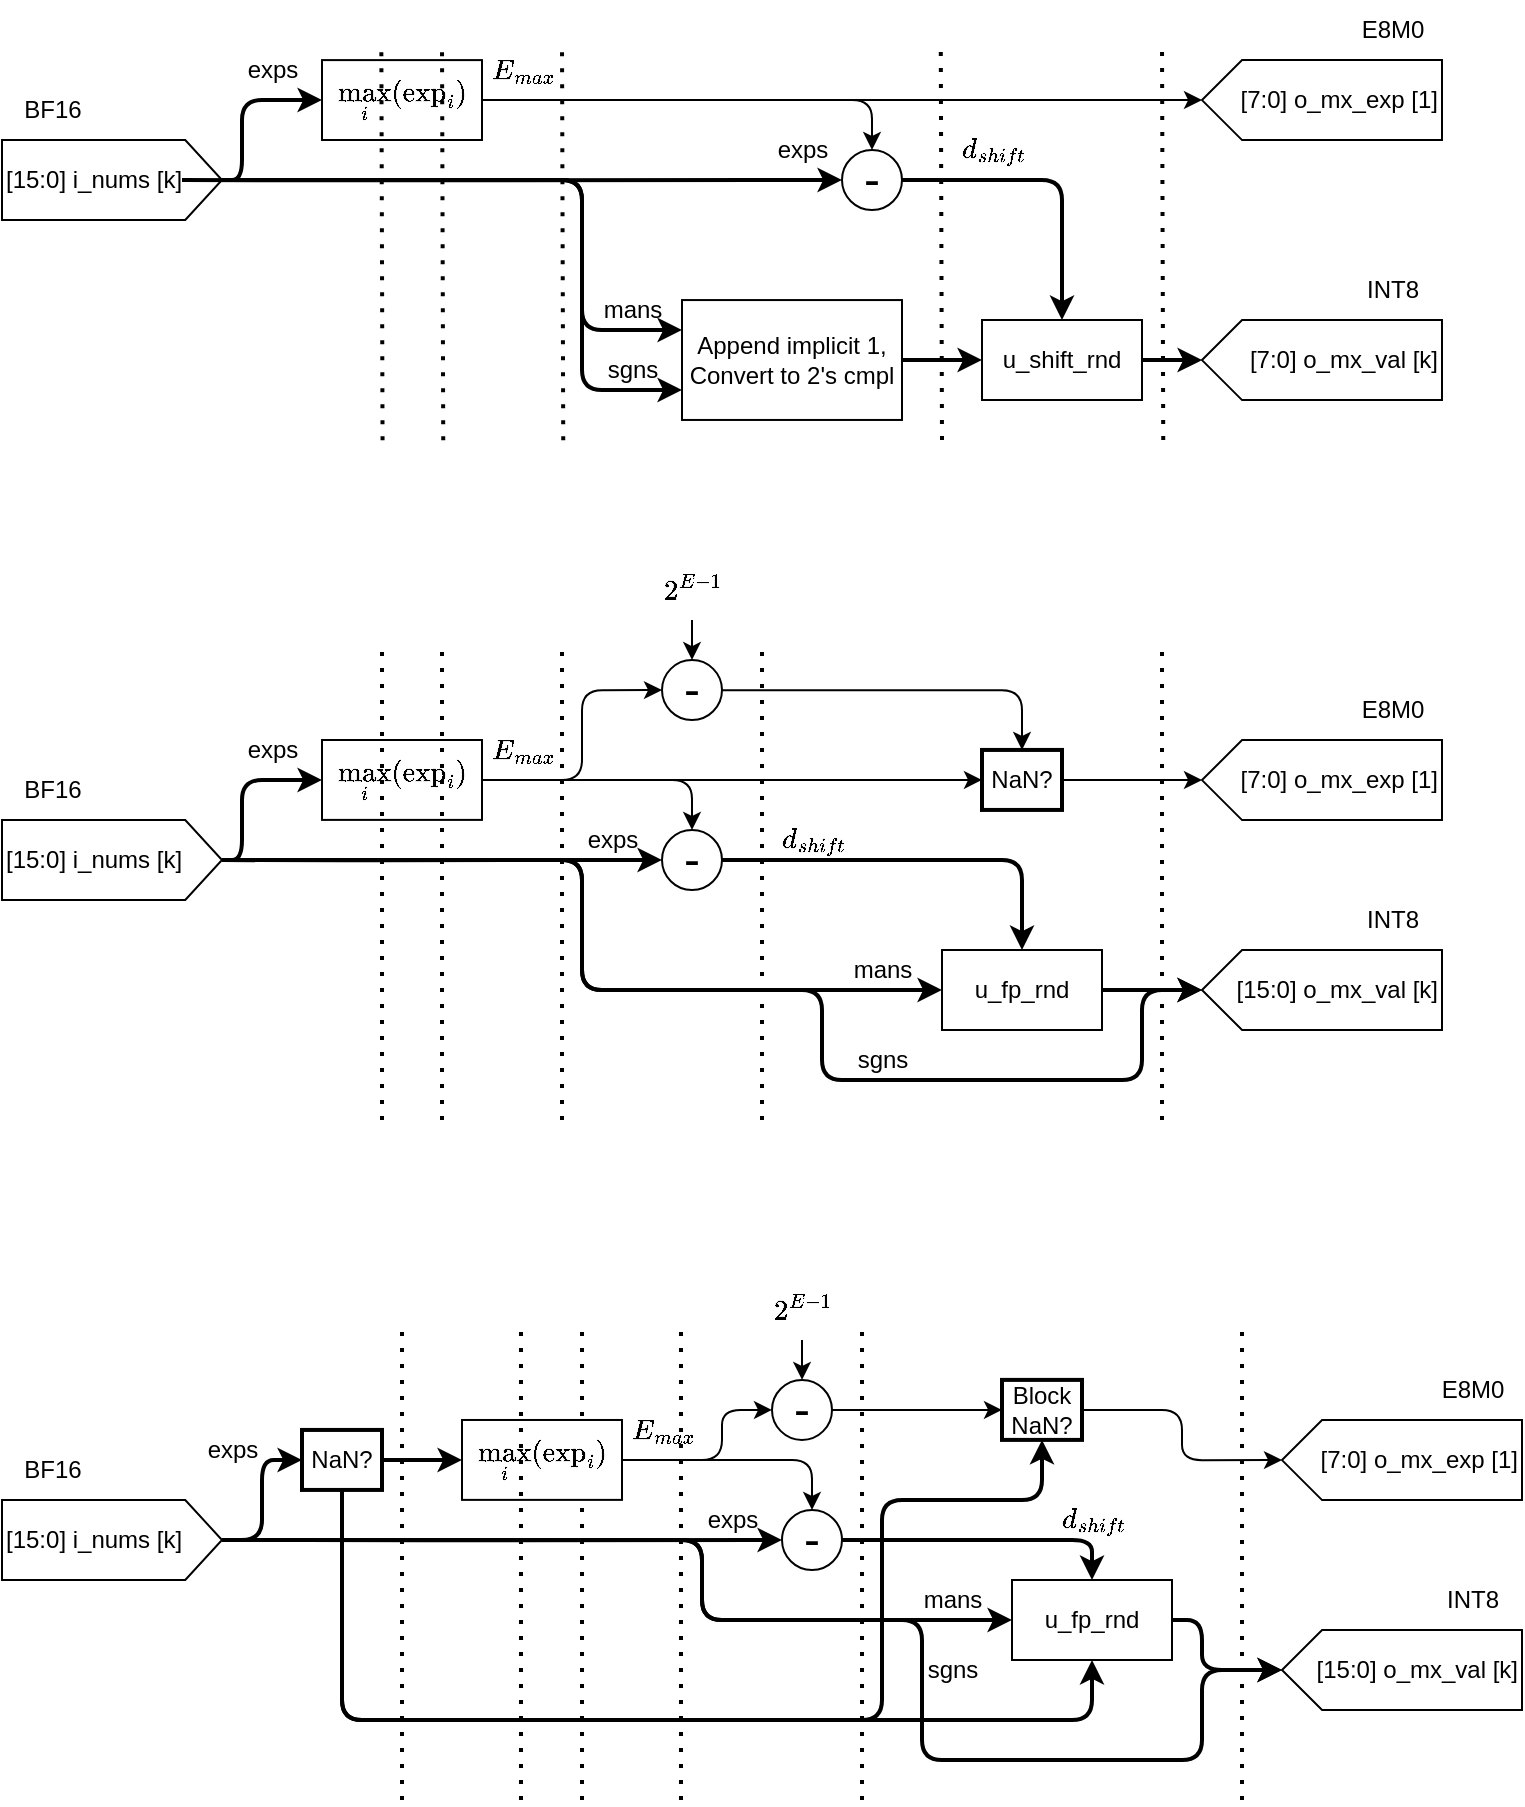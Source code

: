 <mxfile>
    <diagram id="izr5ojlLVmo8zyCvxxbJ" name="Page-1">
        <mxGraphModel dx="988" dy="526" grid="1" gridSize="10" guides="1" tooltips="1" connect="1" arrows="1" fold="1" page="1" pageScale="1" pageWidth="850" pageHeight="1100" math="1" shadow="0">
            <root>
                <mxCell id="0"/>
                <mxCell id="1" parent="0"/>
                <mxCell id="368" value="sgns" style="text;html=1;align=center;verticalAlign=middle;resizable=0;points=[];autosize=1;strokeColor=none;fillColor=none;fontSize=12;" parent="1" vertex="1">
                    <mxGeometry x="455" y="555" width="50" height="30" as="geometry"/>
                </mxCell>
                <mxCell id="369" value="$$E_{max}$$" style="text;html=1;align=center;verticalAlign=middle;resizable=0;points=[];autosize=1;strokeColor=none;fillColor=none;fontSize=12;" parent="1" vertex="1">
                    <mxGeometry x="250" y="400.05" width="100" height="30" as="geometry"/>
                </mxCell>
                <mxCell id="330" value="mans" style="text;html=1;align=center;verticalAlign=middle;resizable=0;points=[];autosize=1;strokeColor=none;fillColor=none;fontSize=12;" parent="1" vertex="1">
                    <mxGeometry x="330" y="180" width="50" height="30" as="geometry"/>
                </mxCell>
                <mxCell id="308" value="BF16" style="text;html=1;align=center;verticalAlign=middle;resizable=0;points=[];autosize=1;strokeColor=none;fillColor=none;" parent="1" vertex="1">
                    <mxGeometry x="40" y="80.07" width="50" height="30" as="geometry"/>
                </mxCell>
                <mxCell id="309" style="edgeStyle=orthogonalEdgeStyle;html=1;entryX=0;entryY=0.5;entryDx=0;entryDy=0;fontSize=12;strokeWidth=2;" parent="1" source="310" target="315" edge="1">
                    <mxGeometry relative="1" as="geometry">
                        <Array as="points">
                            <mxPoint x="160" y="130"/>
                            <mxPoint x="160" y="90"/>
                        </Array>
                    </mxGeometry>
                </mxCell>
                <mxCell id="335" style="edgeStyle=orthogonalEdgeStyle;html=1;entryX=0;entryY=0.25;entryDx=0;entryDy=0;strokeWidth=2;" parent="1" source="310" target="321" edge="1">
                    <mxGeometry relative="1" as="geometry">
                        <Array as="points">
                            <mxPoint x="330" y="130"/>
                            <mxPoint x="330" y="205"/>
                        </Array>
                    </mxGeometry>
                </mxCell>
                <mxCell id="336" style="edgeStyle=orthogonalEdgeStyle;html=1;entryX=0;entryY=0.75;entryDx=0;entryDy=0;strokeWidth=2;" parent="1" source="310" target="321" edge="1">
                    <mxGeometry relative="1" as="geometry">
                        <Array as="points">
                            <mxPoint x="330" y="130"/>
                            <mxPoint x="330" y="235"/>
                        </Array>
                    </mxGeometry>
                </mxCell>
                <mxCell id="310" value="[15:0] i_nums [k]" style="shape=offPageConnector;whiteSpace=wrap;html=1;rotation=0;direction=north;labelPosition=center;verticalLabelPosition=middle;align=left;verticalAlign=middle;size=0.167;" parent="1" vertex="1">
                    <mxGeometry x="40" y="110.02" width="110" height="40" as="geometry"/>
                </mxCell>
                <mxCell id="311" style="edgeStyle=orthogonalEdgeStyle;html=1;entryX=0;entryY=0.5;entryDx=0;entryDy=0;fontSize=12;strokeWidth=2;" parent="1" target="327" edge="1">
                    <mxGeometry relative="1" as="geometry">
                        <mxPoint x="445" y="145.05" as="targetPoint"/>
                        <mxPoint x="130" y="130.05" as="sourcePoint"/>
                        <Array as="points">
                            <mxPoint x="200" y="130.05"/>
                            <mxPoint x="200" y="130.05"/>
                        </Array>
                    </mxGeometry>
                </mxCell>
                <mxCell id="314" value="exps" style="text;html=1;align=center;verticalAlign=middle;resizable=0;points=[];autosize=1;strokeColor=none;fillColor=none;fontSize=12;" parent="1" vertex="1">
                    <mxGeometry x="150" y="60.1" width="50" height="30" as="geometry"/>
                </mxCell>
                <mxCell id="315" value="$$\max_{i} (\text{exp}_i)$$" style="rounded=0;whiteSpace=wrap;html=1;" parent="1" vertex="1">
                    <mxGeometry x="200" y="70.05" width="80" height="39.95" as="geometry"/>
                </mxCell>
                <mxCell id="316" value="&lt;span style=&quot;text-align: left;&quot;&gt;[7:0] o_mx_val [k]&lt;/span&gt;" style="shape=offPageConnector;whiteSpace=wrap;html=1;rotation=0;direction=south;labelPosition=center;verticalLabelPosition=middle;align=right;verticalAlign=middle;size=0.167;" parent="1" vertex="1">
                    <mxGeometry x="640" y="200.05" width="120" height="40" as="geometry"/>
                </mxCell>
                <mxCell id="317" value="&lt;span style=&quot;text-align: left;&quot;&gt;[7:0] o_mx_exp [1]&lt;/span&gt;" style="shape=offPageConnector;whiteSpace=wrap;html=1;rotation=0;direction=south;labelPosition=center;verticalLabelPosition=middle;align=right;verticalAlign=middle;size=0.167;" parent="1" vertex="1">
                    <mxGeometry x="640" y="70.05" width="120" height="40" as="geometry"/>
                </mxCell>
                <mxCell id="318" style="edgeStyle=orthogonalEdgeStyle;html=1;entryX=0.5;entryY=1;entryDx=0;entryDy=0;strokeWidth=2;" parent="1" source="319" target="316" edge="1">
                    <mxGeometry relative="1" as="geometry"/>
                </mxCell>
                <mxCell id="319" value="u_shift_rnd" style="rounded=0;whiteSpace=wrap;html=1;" parent="1" vertex="1">
                    <mxGeometry x="530" y="200.0" width="80" height="40" as="geometry"/>
                </mxCell>
                <mxCell id="320" style="edgeStyle=orthogonalEdgeStyle;html=1;entryX=0;entryY=0.5;entryDx=0;entryDy=0;strokeWidth=2;" parent="1" source="321" target="319" edge="1">
                    <mxGeometry relative="1" as="geometry"/>
                </mxCell>
                <mxCell id="321" value="Append implicit 1,&lt;br&gt;Convert to 2's cmpl" style="rounded=0;whiteSpace=wrap;html=1;" parent="1" vertex="1">
                    <mxGeometry x="380" y="190.03" width="110" height="59.95" as="geometry"/>
                </mxCell>
                <mxCell id="322" value="E8M0" style="text;html=1;align=center;verticalAlign=middle;resizable=0;points=[];autosize=1;strokeColor=none;fillColor=none;fontSize=12;" parent="1" vertex="1">
                    <mxGeometry x="710" y="40.05" width="50" height="30" as="geometry"/>
                </mxCell>
                <mxCell id="323" value="INT8" style="text;html=1;align=center;verticalAlign=middle;resizable=0;points=[];autosize=1;strokeColor=none;fillColor=none;fontSize=12;" parent="1" vertex="1">
                    <mxGeometry x="710" y="170.05" width="50" height="30" as="geometry"/>
                </mxCell>
                <mxCell id="324" style="edgeStyle=orthogonalEdgeStyle;html=1;entryX=0.5;entryY=0;entryDx=0;entryDy=0;fontSize=12;exitX=1;exitY=0.5;exitDx=0;exitDy=0;" parent="1" source="315" target="327" edge="1">
                    <mxGeometry relative="1" as="geometry">
                        <mxPoint x="525" y="125.05" as="targetPoint"/>
                        <mxPoint x="320" y="90.05" as="sourcePoint"/>
                    </mxGeometry>
                </mxCell>
                <mxCell id="325" style="edgeStyle=orthogonalEdgeStyle;html=1;entryX=0.5;entryY=1;entryDx=0;entryDy=0;fontSize=12;exitX=1;exitY=0.5;exitDx=0;exitDy=0;" parent="1" source="315" target="317" edge="1">
                    <mxGeometry relative="1" as="geometry">
                        <mxPoint x="345" y="100.05" as="sourcePoint"/>
                    </mxGeometry>
                </mxCell>
                <mxCell id="337" style="edgeStyle=orthogonalEdgeStyle;html=1;entryX=0.5;entryY=0;entryDx=0;entryDy=0;strokeWidth=2;" parent="1" source="327" target="319" edge="1">
                    <mxGeometry relative="1" as="geometry"/>
                </mxCell>
                <mxCell id="327" value="-" style="ellipse;whiteSpace=wrap;html=1;aspect=fixed;fontSize=24;" parent="1" vertex="1">
                    <mxGeometry x="460" y="115.0" width="30" height="30" as="geometry"/>
                </mxCell>
                <mxCell id="328" value="exps" style="text;html=1;align=center;verticalAlign=middle;resizable=0;points=[];autosize=1;strokeColor=none;fillColor=none;fontSize=12;" parent="1" vertex="1">
                    <mxGeometry x="415" y="100.05" width="50" height="30" as="geometry"/>
                </mxCell>
                <mxCell id="329" value="sgns" style="text;html=1;align=center;verticalAlign=middle;resizable=0;points=[];autosize=1;strokeColor=none;fillColor=none;fontSize=12;" parent="1" vertex="1">
                    <mxGeometry x="330" y="210.05" width="50" height="30" as="geometry"/>
                </mxCell>
                <mxCell id="331" value="$$E_{max}$$" style="text;html=1;align=center;verticalAlign=middle;resizable=0;points=[];autosize=1;strokeColor=none;fillColor=none;fontSize=12;" parent="1" vertex="1">
                    <mxGeometry x="250" y="60.1" width="100" height="30" as="geometry"/>
                </mxCell>
                <mxCell id="334" value="" style="endArrow=none;dashed=1;html=1;dashPattern=1 3;strokeWidth=2;" parent="1" edge="1">
                    <mxGeometry width="50" height="50" relative="1" as="geometry">
                        <mxPoint x="510" y="260" as="sourcePoint"/>
                        <mxPoint x="509.38" y="60" as="targetPoint"/>
                    </mxGeometry>
                </mxCell>
                <mxCell id="338" value="" style="endArrow=none;dashed=1;html=1;dashPattern=1 3;strokeWidth=2;" parent="1" edge="1">
                    <mxGeometry width="50" height="50" relative="1" as="geometry">
                        <mxPoint x="230.28" y="260.1" as="sourcePoint"/>
                        <mxPoint x="229.66" y="60.1" as="targetPoint"/>
                    </mxGeometry>
                </mxCell>
                <mxCell id="340" value="" style="endArrow=none;dashed=1;html=1;dashPattern=1 3;strokeWidth=2;" parent="1" edge="1">
                    <mxGeometry width="50" height="50" relative="1" as="geometry">
                        <mxPoint x="620.62" y="260.05" as="sourcePoint"/>
                        <mxPoint x="620.0" y="60.05" as="targetPoint"/>
                    </mxGeometry>
                </mxCell>
                <mxCell id="341" value="" style="endArrow=none;dashed=1;html=1;dashPattern=1 3;strokeWidth=2;" parent="1" edge="1">
                    <mxGeometry width="50" height="50" relative="1" as="geometry">
                        <mxPoint x="260.62" y="260.1" as="sourcePoint"/>
                        <mxPoint x="260.0" y="60.1" as="targetPoint"/>
                    </mxGeometry>
                </mxCell>
                <mxCell id="346" value="mans" style="text;html=1;align=center;verticalAlign=middle;resizable=0;points=[];autosize=1;strokeColor=none;fillColor=none;fontSize=12;" parent="1" vertex="1">
                    <mxGeometry x="455" y="510" width="50" height="30" as="geometry"/>
                </mxCell>
                <mxCell id="347" value="BF16" style="text;html=1;align=center;verticalAlign=middle;resizable=0;points=[];autosize=1;strokeColor=none;fillColor=none;" parent="1" vertex="1">
                    <mxGeometry x="40" y="420.05" width="50" height="30" as="geometry"/>
                </mxCell>
                <mxCell id="348" style="edgeStyle=orthogonalEdgeStyle;html=1;entryX=0;entryY=0.5;entryDx=0;entryDy=0;fontSize=12;strokeWidth=2;" parent="1" source="351" target="354" edge="1">
                    <mxGeometry relative="1" as="geometry">
                        <Array as="points">
                            <mxPoint x="160" y="470"/>
                            <mxPoint x="160" y="430"/>
                        </Array>
                    </mxGeometry>
                </mxCell>
                <mxCell id="349" style="edgeStyle=orthogonalEdgeStyle;html=1;entryX=0;entryY=0.5;entryDx=0;entryDy=0;strokeWidth=2;" parent="1" source="351" target="358" edge="1">
                    <mxGeometry relative="1" as="geometry">
                        <Array as="points">
                            <mxPoint x="330" y="470"/>
                            <mxPoint x="330" y="535"/>
                        </Array>
                        <mxPoint x="360" y="545.017" as="targetPoint"/>
                    </mxGeometry>
                </mxCell>
                <mxCell id="350" style="edgeStyle=orthogonalEdgeStyle;html=1;strokeWidth=2;entryX=0.5;entryY=1;entryDx=0;entryDy=0;" parent="1" source="351" target="355" edge="1">
                    <mxGeometry relative="1" as="geometry">
                        <Array as="points">
                            <mxPoint x="330" y="470"/>
                            <mxPoint x="330" y="535"/>
                            <mxPoint x="450" y="535"/>
                            <mxPoint x="450" y="580"/>
                            <mxPoint x="610" y="580"/>
                            <mxPoint x="610" y="535"/>
                        </Array>
                        <mxPoint x="620" y="560" as="targetPoint"/>
                    </mxGeometry>
                </mxCell>
                <mxCell id="351" value="[15:0] i_nums [k]" style="shape=offPageConnector;whiteSpace=wrap;html=1;rotation=0;direction=north;labelPosition=center;verticalLabelPosition=middle;align=left;verticalAlign=middle;size=0.167;" parent="1" vertex="1">
                    <mxGeometry x="40" y="450" width="110" height="40" as="geometry"/>
                </mxCell>
                <mxCell id="352" style="edgeStyle=orthogonalEdgeStyle;html=1;entryX=0;entryY=0.5;entryDx=0;entryDy=0;fontSize=12;strokeWidth=2;" parent="1" target="366" edge="1">
                    <mxGeometry relative="1" as="geometry">
                        <mxPoint x="465" y="485.05" as="targetPoint"/>
                        <mxPoint x="150" y="470.05" as="sourcePoint"/>
                        <Array as="points">
                            <mxPoint x="220" y="470.05"/>
                            <mxPoint x="220" y="470.05"/>
                        </Array>
                    </mxGeometry>
                </mxCell>
                <mxCell id="353" value="exps" style="text;html=1;align=center;verticalAlign=middle;resizable=0;points=[];autosize=1;strokeColor=none;fillColor=none;fontSize=12;" parent="1" vertex="1">
                    <mxGeometry x="150" y="400.05" width="50" height="30" as="geometry"/>
                </mxCell>
                <mxCell id="379" style="edgeStyle=orthogonalEdgeStyle;html=1;exitX=1;exitY=0.5;exitDx=0;exitDy=0;entryX=0;entryY=0.5;entryDx=0;entryDy=0;strokeWidth=1;" parent="1" source="354" target="378" edge="1">
                    <mxGeometry relative="1" as="geometry"/>
                </mxCell>
                <mxCell id="390" style="edgeStyle=orthogonalEdgeStyle;html=1;entryX=0;entryY=0.5;entryDx=0;entryDy=0;" edge="1" parent="1" source="354" target="377">
                    <mxGeometry relative="1" as="geometry">
                        <Array as="points">
                            <mxPoint x="330" y="430"/>
                            <mxPoint x="330" y="385"/>
                        </Array>
                    </mxGeometry>
                </mxCell>
                <mxCell id="393" style="edgeStyle=orthogonalEdgeStyle;html=1;" edge="1" parent="1" source="354" target="366">
                    <mxGeometry relative="1" as="geometry"/>
                </mxCell>
                <mxCell id="354" value="$$\max_{i} (\text{exp}_i)$$" style="rounded=0;whiteSpace=wrap;html=1;" parent="1" vertex="1">
                    <mxGeometry x="200" y="410" width="80" height="39.95" as="geometry"/>
                </mxCell>
                <mxCell id="355" value="&lt;span style=&quot;text-align: left;&quot;&gt;[15:0] o_mx_val [k]&lt;/span&gt;" style="shape=offPageConnector;whiteSpace=wrap;html=1;rotation=0;direction=south;labelPosition=center;verticalLabelPosition=middle;align=right;verticalAlign=middle;size=0.167;" parent="1" vertex="1">
                    <mxGeometry x="640" y="515" width="120" height="40" as="geometry"/>
                </mxCell>
                <mxCell id="356" value="&lt;span style=&quot;text-align: left;&quot;&gt;[7:0] o_mx_exp [1]&lt;/span&gt;" style="shape=offPageConnector;whiteSpace=wrap;html=1;rotation=0;direction=south;labelPosition=center;verticalLabelPosition=middle;align=right;verticalAlign=middle;size=0.167;" parent="1" vertex="1">
                    <mxGeometry x="640" y="410.05" width="120" height="40" as="geometry"/>
                </mxCell>
                <mxCell id="357" style="edgeStyle=orthogonalEdgeStyle;html=1;entryX=0.5;entryY=1;entryDx=0;entryDy=0;strokeWidth=2;" parent="1" source="358" target="355" edge="1">
                    <mxGeometry relative="1" as="geometry"/>
                </mxCell>
                <mxCell id="358" value="u_fp_rnd" style="rounded=0;whiteSpace=wrap;html=1;" parent="1" vertex="1">
                    <mxGeometry x="510" y="515" width="80" height="40" as="geometry"/>
                </mxCell>
                <mxCell id="361" value="E8M0" style="text;html=1;align=center;verticalAlign=middle;resizable=0;points=[];autosize=1;strokeColor=none;fillColor=none;fontSize=12;" parent="1" vertex="1">
                    <mxGeometry x="710" y="380.05" width="50" height="30" as="geometry"/>
                </mxCell>
                <mxCell id="362" value="INT8" style="text;html=1;align=center;verticalAlign=middle;resizable=0;points=[];autosize=1;strokeColor=none;fillColor=none;fontSize=12;" parent="1" vertex="1">
                    <mxGeometry x="710" y="485" width="50" height="30" as="geometry"/>
                </mxCell>
                <mxCell id="365" style="edgeStyle=orthogonalEdgeStyle;html=1;entryX=0.5;entryY=0;entryDx=0;entryDy=0;strokeWidth=2;" parent="1" source="366" target="358" edge="1">
                    <mxGeometry relative="1" as="geometry"/>
                </mxCell>
                <mxCell id="366" value="-" style="ellipse;whiteSpace=wrap;html=1;aspect=fixed;fontSize=24;" parent="1" vertex="1">
                    <mxGeometry x="370" y="455" width="30" height="30" as="geometry"/>
                </mxCell>
                <mxCell id="367" value="exps" style="text;html=1;align=center;verticalAlign=middle;resizable=0;points=[];autosize=1;strokeColor=none;fillColor=none;fontSize=12;" parent="1" vertex="1">
                    <mxGeometry x="320" y="444.97" width="50" height="30" as="geometry"/>
                </mxCell>
                <mxCell id="370" value="" style="endArrow=none;dashed=1;html=1;dashPattern=1 3;strokeWidth=2;" parent="1" edge="1">
                    <mxGeometry width="50" height="50" relative="1" as="geometry">
                        <mxPoint x="420" y="600" as="sourcePoint"/>
                        <mxPoint x="420" y="360" as="targetPoint"/>
                    </mxGeometry>
                </mxCell>
                <mxCell id="371" value="" style="endArrow=none;dashed=1;html=1;dashPattern=1 3;strokeWidth=2;" parent="1" edge="1">
                    <mxGeometry width="50" height="50" relative="1" as="geometry">
                        <mxPoint x="230" y="600" as="sourcePoint"/>
                        <mxPoint x="230" y="360" as="targetPoint"/>
                    </mxGeometry>
                </mxCell>
                <mxCell id="372" value="" style="endArrow=none;dashed=1;html=1;dashPattern=1 3;strokeWidth=2;" parent="1" edge="1">
                    <mxGeometry width="50" height="50" relative="1" as="geometry">
                        <mxPoint x="620" y="600" as="sourcePoint"/>
                        <mxPoint x="620" y="360" as="targetPoint"/>
                    </mxGeometry>
                </mxCell>
                <mxCell id="373" value="" style="endArrow=none;dashed=1;html=1;dashPattern=1 3;strokeWidth=2;" parent="1" edge="1">
                    <mxGeometry width="50" height="50" relative="1" as="geometry">
                        <mxPoint x="260" y="600" as="sourcePoint"/>
                        <mxPoint x="260" y="360" as="targetPoint"/>
                    </mxGeometry>
                </mxCell>
                <mxCell id="391" style="edgeStyle=orthogonalEdgeStyle;html=1;entryX=0.5;entryY=0;entryDx=0;entryDy=0;" edge="1" parent="1" source="377" target="378">
                    <mxGeometry relative="1" as="geometry">
                        <Array as="points">
                            <mxPoint x="550" y="385"/>
                        </Array>
                    </mxGeometry>
                </mxCell>
                <mxCell id="377" value="-" style="ellipse;whiteSpace=wrap;html=1;aspect=fixed;fontSize=24;" parent="1" vertex="1">
                    <mxGeometry x="370" y="370.05" width="30" height="30" as="geometry"/>
                </mxCell>
                <mxCell id="388" style="edgeStyle=orthogonalEdgeStyle;html=1;entryX=0.5;entryY=1;entryDx=0;entryDy=0;" edge="1" parent="1" source="378" target="356">
                    <mxGeometry relative="1" as="geometry"/>
                </mxCell>
                <mxCell id="378" value="NaN?" style="rounded=0;whiteSpace=wrap;html=1;strokeWidth=2;" parent="1" vertex="1">
                    <mxGeometry x="530" y="414.97" width="40" height="30" as="geometry"/>
                </mxCell>
                <mxCell id="384" style="edgeStyle=orthogonalEdgeStyle;html=1;entryX=0.5;entryY=0;entryDx=0;entryDy=0;strokeWidth=1;" parent="1" source="383" target="377" edge="1">
                    <mxGeometry relative="1" as="geometry"/>
                </mxCell>
                <mxCell id="383" value="$$2^{E-1}$$" style="text;html=1;align=center;verticalAlign=middle;resizable=0;points=[];autosize=1;strokeColor=none;fillColor=none;" parent="1" vertex="1">
                    <mxGeometry x="340" y="320" width="90" height="30" as="geometry"/>
                </mxCell>
                <mxCell id="385" value="" style="endArrow=none;dashed=1;html=1;dashPattern=1 3;strokeWidth=2;" edge="1" parent="1">
                    <mxGeometry width="50" height="50" relative="1" as="geometry">
                        <mxPoint x="320.62" y="260.1" as="sourcePoint"/>
                        <mxPoint x="320.0" y="60.1" as="targetPoint"/>
                    </mxGeometry>
                </mxCell>
                <mxCell id="395" value="" style="endArrow=none;dashed=1;html=1;dashPattern=1 3;strokeWidth=2;" edge="1" parent="1">
                    <mxGeometry width="50" height="50" relative="1" as="geometry">
                        <mxPoint x="320" y="600" as="sourcePoint"/>
                        <mxPoint x="320" y="360" as="targetPoint"/>
                    </mxGeometry>
                </mxCell>
                <mxCell id="397" value="sgns" style="text;html=1;align=center;verticalAlign=middle;resizable=0;points=[];autosize=1;strokeColor=none;fillColor=none;fontSize=12;" vertex="1" parent="1">
                    <mxGeometry x="490" y="860" width="50" height="30" as="geometry"/>
                </mxCell>
                <mxCell id="398" value="$$E_{max}$$" style="text;html=1;align=center;verticalAlign=middle;resizable=0;points=[];autosize=1;strokeColor=none;fillColor=none;fontSize=12;" vertex="1" parent="1">
                    <mxGeometry x="320" y="740.05" width="100" height="30" as="geometry"/>
                </mxCell>
                <mxCell id="399" value="mans" style="text;html=1;align=center;verticalAlign=middle;resizable=0;points=[];autosize=1;strokeColor=none;fillColor=none;fontSize=12;" vertex="1" parent="1">
                    <mxGeometry x="490" y="825" width="50" height="30" as="geometry"/>
                </mxCell>
                <mxCell id="400" value="BF16" style="text;html=1;align=center;verticalAlign=middle;resizable=0;points=[];autosize=1;strokeColor=none;fillColor=none;" vertex="1" parent="1">
                    <mxGeometry x="40" y="759.95" width="50" height="30" as="geometry"/>
                </mxCell>
                <mxCell id="402" style="edgeStyle=orthogonalEdgeStyle;html=1;entryX=0;entryY=0.5;entryDx=0;entryDy=0;strokeWidth=2;" edge="1" parent="1" source="404" target="414">
                    <mxGeometry relative="1" as="geometry">
                        <Array as="points">
                            <mxPoint x="390" y="810"/>
                            <mxPoint x="390" y="850"/>
                        </Array>
                        <mxPoint x="400" y="885.017" as="targetPoint"/>
                    </mxGeometry>
                </mxCell>
                <mxCell id="403" style="edgeStyle=orthogonalEdgeStyle;html=1;strokeWidth=2;entryX=0.5;entryY=1;entryDx=0;entryDy=0;" edge="1" parent="1" source="404" target="411">
                    <mxGeometry relative="1" as="geometry">
                        <Array as="points">
                            <mxPoint x="390" y="810"/>
                            <mxPoint x="390" y="850"/>
                            <mxPoint x="500" y="850"/>
                            <mxPoint x="500" y="920"/>
                            <mxPoint x="640" y="920"/>
                            <mxPoint x="640" y="875"/>
                        </Array>
                        <mxPoint x="660" y="900" as="targetPoint"/>
                    </mxGeometry>
                </mxCell>
                <mxCell id="439" style="edgeStyle=orthogonalEdgeStyle;html=1;entryX=0;entryY=0.5;entryDx=0;entryDy=0;strokeWidth=2;" edge="1" parent="1" source="404" target="431">
                    <mxGeometry relative="1" as="geometry">
                        <Array as="points">
                            <mxPoint x="170" y="810"/>
                            <mxPoint x="170" y="770"/>
                        </Array>
                    </mxGeometry>
                </mxCell>
                <mxCell id="404" value="[15:0] i_nums [k]" style="shape=offPageConnector;whiteSpace=wrap;html=1;rotation=0;direction=north;labelPosition=center;verticalLabelPosition=middle;align=left;verticalAlign=middle;size=0.167;" vertex="1" parent="1">
                    <mxGeometry x="40" y="790" width="110" height="40" as="geometry"/>
                </mxCell>
                <mxCell id="405" style="edgeStyle=orthogonalEdgeStyle;html=1;entryX=0;entryY=0.5;entryDx=0;entryDy=0;fontSize=12;strokeWidth=2;" edge="1" parent="1" target="418">
                    <mxGeometry relative="1" as="geometry">
                        <mxPoint x="505" y="825.05" as="targetPoint"/>
                        <mxPoint x="190" y="810.05" as="sourcePoint"/>
                        <Array as="points">
                            <mxPoint x="260" y="810.05"/>
                            <mxPoint x="260" y="810.05"/>
                        </Array>
                    </mxGeometry>
                </mxCell>
                <mxCell id="406" value="exps" style="text;html=1;align=center;verticalAlign=middle;resizable=0;points=[];autosize=1;strokeColor=none;fillColor=none;fontSize=12;" vertex="1" parent="1">
                    <mxGeometry x="130" y="750.05" width="50" height="30" as="geometry"/>
                </mxCell>
                <mxCell id="411" value="&lt;span style=&quot;text-align: left;&quot;&gt;[15:0] o_mx_val [k]&lt;/span&gt;" style="shape=offPageConnector;whiteSpace=wrap;html=1;rotation=0;direction=south;labelPosition=center;verticalLabelPosition=middle;align=right;verticalAlign=middle;size=0.167;" vertex="1" parent="1">
                    <mxGeometry x="680" y="855" width="120" height="40" as="geometry"/>
                </mxCell>
                <mxCell id="412" value="&lt;span style=&quot;text-align: left;&quot;&gt;[7:0] o_mx_exp [1]&lt;/span&gt;" style="shape=offPageConnector;whiteSpace=wrap;html=1;rotation=0;direction=south;labelPosition=center;verticalLabelPosition=middle;align=right;verticalAlign=middle;size=0.167;" vertex="1" parent="1">
                    <mxGeometry x="680" y="750.05" width="120" height="40" as="geometry"/>
                </mxCell>
                <mxCell id="413" style="edgeStyle=orthogonalEdgeStyle;html=1;entryX=0.5;entryY=1;entryDx=0;entryDy=0;strokeWidth=2;" edge="1" parent="1" source="414" target="411">
                    <mxGeometry relative="1" as="geometry">
                        <Array as="points">
                            <mxPoint x="640" y="850"/>
                            <mxPoint x="640" y="875"/>
                        </Array>
                    </mxGeometry>
                </mxCell>
                <mxCell id="414" value="u_fp_rnd" style="rounded=0;whiteSpace=wrap;html=1;" vertex="1" parent="1">
                    <mxGeometry x="545" y="830" width="80" height="40" as="geometry"/>
                </mxCell>
                <mxCell id="415" value="E8M0" style="text;html=1;align=center;verticalAlign=middle;resizable=0;points=[];autosize=1;strokeColor=none;fillColor=none;fontSize=12;" vertex="1" parent="1">
                    <mxGeometry x="750" y="720.05" width="50" height="30" as="geometry"/>
                </mxCell>
                <mxCell id="416" value="INT8" style="text;html=1;align=center;verticalAlign=middle;resizable=0;points=[];autosize=1;strokeColor=none;fillColor=none;fontSize=12;" vertex="1" parent="1">
                    <mxGeometry x="750" y="825" width="50" height="30" as="geometry"/>
                </mxCell>
                <mxCell id="417" style="edgeStyle=orthogonalEdgeStyle;html=1;entryX=0.5;entryY=0;entryDx=0;entryDy=0;strokeWidth=2;" edge="1" parent="1" source="418" target="414">
                    <mxGeometry relative="1" as="geometry"/>
                </mxCell>
                <mxCell id="418" value="-" style="ellipse;whiteSpace=wrap;html=1;aspect=fixed;fontSize=24;" vertex="1" parent="1">
                    <mxGeometry x="430" y="795" width="30" height="30" as="geometry"/>
                </mxCell>
                <mxCell id="419" value="exps" style="text;html=1;align=center;verticalAlign=middle;resizable=0;points=[];autosize=1;strokeColor=none;fillColor=none;fontSize=12;" vertex="1" parent="1">
                    <mxGeometry x="380" y="784.97" width="50" height="30" as="geometry"/>
                </mxCell>
                <mxCell id="420" value="" style="endArrow=none;dashed=1;html=1;dashPattern=1 3;strokeWidth=2;" edge="1" parent="1">
                    <mxGeometry width="50" height="50" relative="1" as="geometry">
                        <mxPoint x="470" y="940" as="sourcePoint"/>
                        <mxPoint x="470" y="700" as="targetPoint"/>
                    </mxGeometry>
                </mxCell>
                <mxCell id="421" value="" style="endArrow=none;dashed=1;html=1;dashPattern=1 3;strokeWidth=2;" edge="1" parent="1">
                    <mxGeometry width="50" height="50" relative="1" as="geometry">
                        <mxPoint x="240" y="940" as="sourcePoint"/>
                        <mxPoint x="240" y="700" as="targetPoint"/>
                    </mxGeometry>
                </mxCell>
                <mxCell id="422" value="" style="endArrow=none;dashed=1;html=1;dashPattern=1 3;strokeWidth=2;" edge="1" parent="1">
                    <mxGeometry width="50" height="50" relative="1" as="geometry">
                        <mxPoint x="660" y="940" as="sourcePoint"/>
                        <mxPoint x="660" y="700" as="targetPoint"/>
                    </mxGeometry>
                </mxCell>
                <mxCell id="423" value="" style="endArrow=none;dashed=1;html=1;dashPattern=1 3;strokeWidth=2;" edge="1" parent="1">
                    <mxGeometry width="50" height="50" relative="1" as="geometry">
                        <mxPoint x="330" y="940" as="sourcePoint"/>
                        <mxPoint x="330" y="700" as="targetPoint"/>
                    </mxGeometry>
                </mxCell>
                <mxCell id="452" style="edgeStyle=orthogonalEdgeStyle;html=1;entryX=0;entryY=0.5;entryDx=0;entryDy=0;strokeWidth=1;" edge="1" parent="1" source="425" target="443">
                    <mxGeometry relative="1" as="geometry"/>
                </mxCell>
                <mxCell id="425" value="-" style="ellipse;whiteSpace=wrap;html=1;aspect=fixed;fontSize=24;" vertex="1" parent="1">
                    <mxGeometry x="425" y="729.95" width="30" height="30" as="geometry"/>
                </mxCell>
                <mxCell id="451" style="edgeStyle=orthogonalEdgeStyle;html=1;entryX=0.5;entryY=0;entryDx=0;entryDy=0;strokeWidth=1;" edge="1" parent="1" source="429" target="425">
                    <mxGeometry relative="1" as="geometry"/>
                </mxCell>
                <mxCell id="429" value="$$2^{E-1}$$" style="text;html=1;align=center;verticalAlign=middle;resizable=0;points=[];autosize=1;strokeColor=none;fillColor=none;" vertex="1" parent="1">
                    <mxGeometry x="395" y="680" width="90" height="30" as="geometry"/>
                </mxCell>
                <mxCell id="430" value="" style="endArrow=none;dashed=1;html=1;dashPattern=1 3;strokeWidth=2;" edge="1" parent="1">
                    <mxGeometry width="50" height="50" relative="1" as="geometry">
                        <mxPoint x="379.49" y="940" as="sourcePoint"/>
                        <mxPoint x="379.49" y="700" as="targetPoint"/>
                    </mxGeometry>
                </mxCell>
                <mxCell id="442" style="edgeStyle=orthogonalEdgeStyle;html=1;entryX=0;entryY=0.5;entryDx=0;entryDy=0;strokeWidth=2;" edge="1" parent="1" source="431" target="433">
                    <mxGeometry relative="1" as="geometry">
                        <Array as="points">
                            <mxPoint x="210" y="770"/>
                        </Array>
                    </mxGeometry>
                </mxCell>
                <mxCell id="446" style="edgeStyle=orthogonalEdgeStyle;html=1;entryX=0.5;entryY=1;entryDx=0;entryDy=0;strokeWidth=2;" edge="1" parent="1" source="431" target="414">
                    <mxGeometry relative="1" as="geometry">
                        <Array as="points">
                            <mxPoint x="210" y="900"/>
                            <mxPoint x="585" y="900"/>
                        </Array>
                    </mxGeometry>
                </mxCell>
                <mxCell id="454" style="edgeStyle=orthogonalEdgeStyle;html=1;entryX=0.5;entryY=1;entryDx=0;entryDy=0;strokeWidth=2;" edge="1" parent="1" source="431" target="443">
                    <mxGeometry relative="1" as="geometry">
                        <Array as="points">
                            <mxPoint x="210" y="900"/>
                            <mxPoint x="480" y="900"/>
                            <mxPoint x="480" y="790"/>
                            <mxPoint x="560" y="790"/>
                        </Array>
                    </mxGeometry>
                </mxCell>
                <mxCell id="431" value="NaN?" style="rounded=0;whiteSpace=wrap;html=1;strokeWidth=2;" vertex="1" parent="1">
                    <mxGeometry x="190" y="754.97" width="40" height="30" as="geometry"/>
                </mxCell>
                <mxCell id="436" style="edgeStyle=orthogonalEdgeStyle;html=1;exitX=1;exitY=0.5;exitDx=0;exitDy=0;entryX=0;entryY=0.5;entryDx=0;entryDy=0;" edge="1" parent="1" source="433" target="425">
                    <mxGeometry relative="1" as="geometry">
                        <Array as="points">
                            <mxPoint x="400" y="770"/>
                            <mxPoint x="400" y="745"/>
                        </Array>
                    </mxGeometry>
                </mxCell>
                <mxCell id="437" style="edgeStyle=orthogonalEdgeStyle;html=1;entryX=0.5;entryY=0;entryDx=0;entryDy=0;" edge="1" parent="1" source="433" target="418">
                    <mxGeometry relative="1" as="geometry"/>
                </mxCell>
                <mxCell id="433" value="$$\max_{i} (\text{exp}_i)$$" style="rounded=0;whiteSpace=wrap;html=1;" vertex="1" parent="1">
                    <mxGeometry x="270" y="749.99" width="80" height="39.95" as="geometry"/>
                </mxCell>
                <mxCell id="434" value="" style="endArrow=none;dashed=1;html=1;dashPattern=1 3;strokeWidth=2;" edge="1" parent="1">
                    <mxGeometry width="50" height="50" relative="1" as="geometry">
                        <mxPoint x="299.49" y="940" as="sourcePoint"/>
                        <mxPoint x="299.49" y="700" as="targetPoint"/>
                    </mxGeometry>
                </mxCell>
                <mxCell id="453" style="edgeStyle=orthogonalEdgeStyle;html=1;entryX=0.5;entryY=1;entryDx=0;entryDy=0;strokeWidth=1;" edge="1" parent="1" source="443" target="412">
                    <mxGeometry relative="1" as="geometry"/>
                </mxCell>
                <mxCell id="443" value="Block&lt;br&gt;NaN?" style="rounded=0;whiteSpace=wrap;html=1;strokeWidth=2;" vertex="1" parent="1">
                    <mxGeometry x="540" y="729.95" width="40" height="30" as="geometry"/>
                </mxCell>
                <mxCell id="455" value="$$d_{shift}$$" style="text;html=1;align=center;verticalAlign=middle;resizable=0;points=[];autosize=1;strokeColor=none;fillColor=none;" vertex="1" parent="1">
                    <mxGeometry x="490" y="100.05" width="90" height="30" as="geometry"/>
                </mxCell>
                <mxCell id="456" value="$$d_{shift}$$" style="text;html=1;align=center;verticalAlign=middle;resizable=0;points=[];autosize=1;strokeColor=none;fillColor=none;" vertex="1" parent="1">
                    <mxGeometry x="400" y="444.97" width="90" height="30" as="geometry"/>
                </mxCell>
                <mxCell id="458" value="$$d_{shift}$$" style="text;html=1;align=center;verticalAlign=middle;resizable=0;points=[];autosize=1;strokeColor=none;fillColor=none;" vertex="1" parent="1">
                    <mxGeometry x="540" y="784.97" width="90" height="30" as="geometry"/>
                </mxCell>
            </root>
        </mxGraphModel>
    </diagram>
</mxfile>